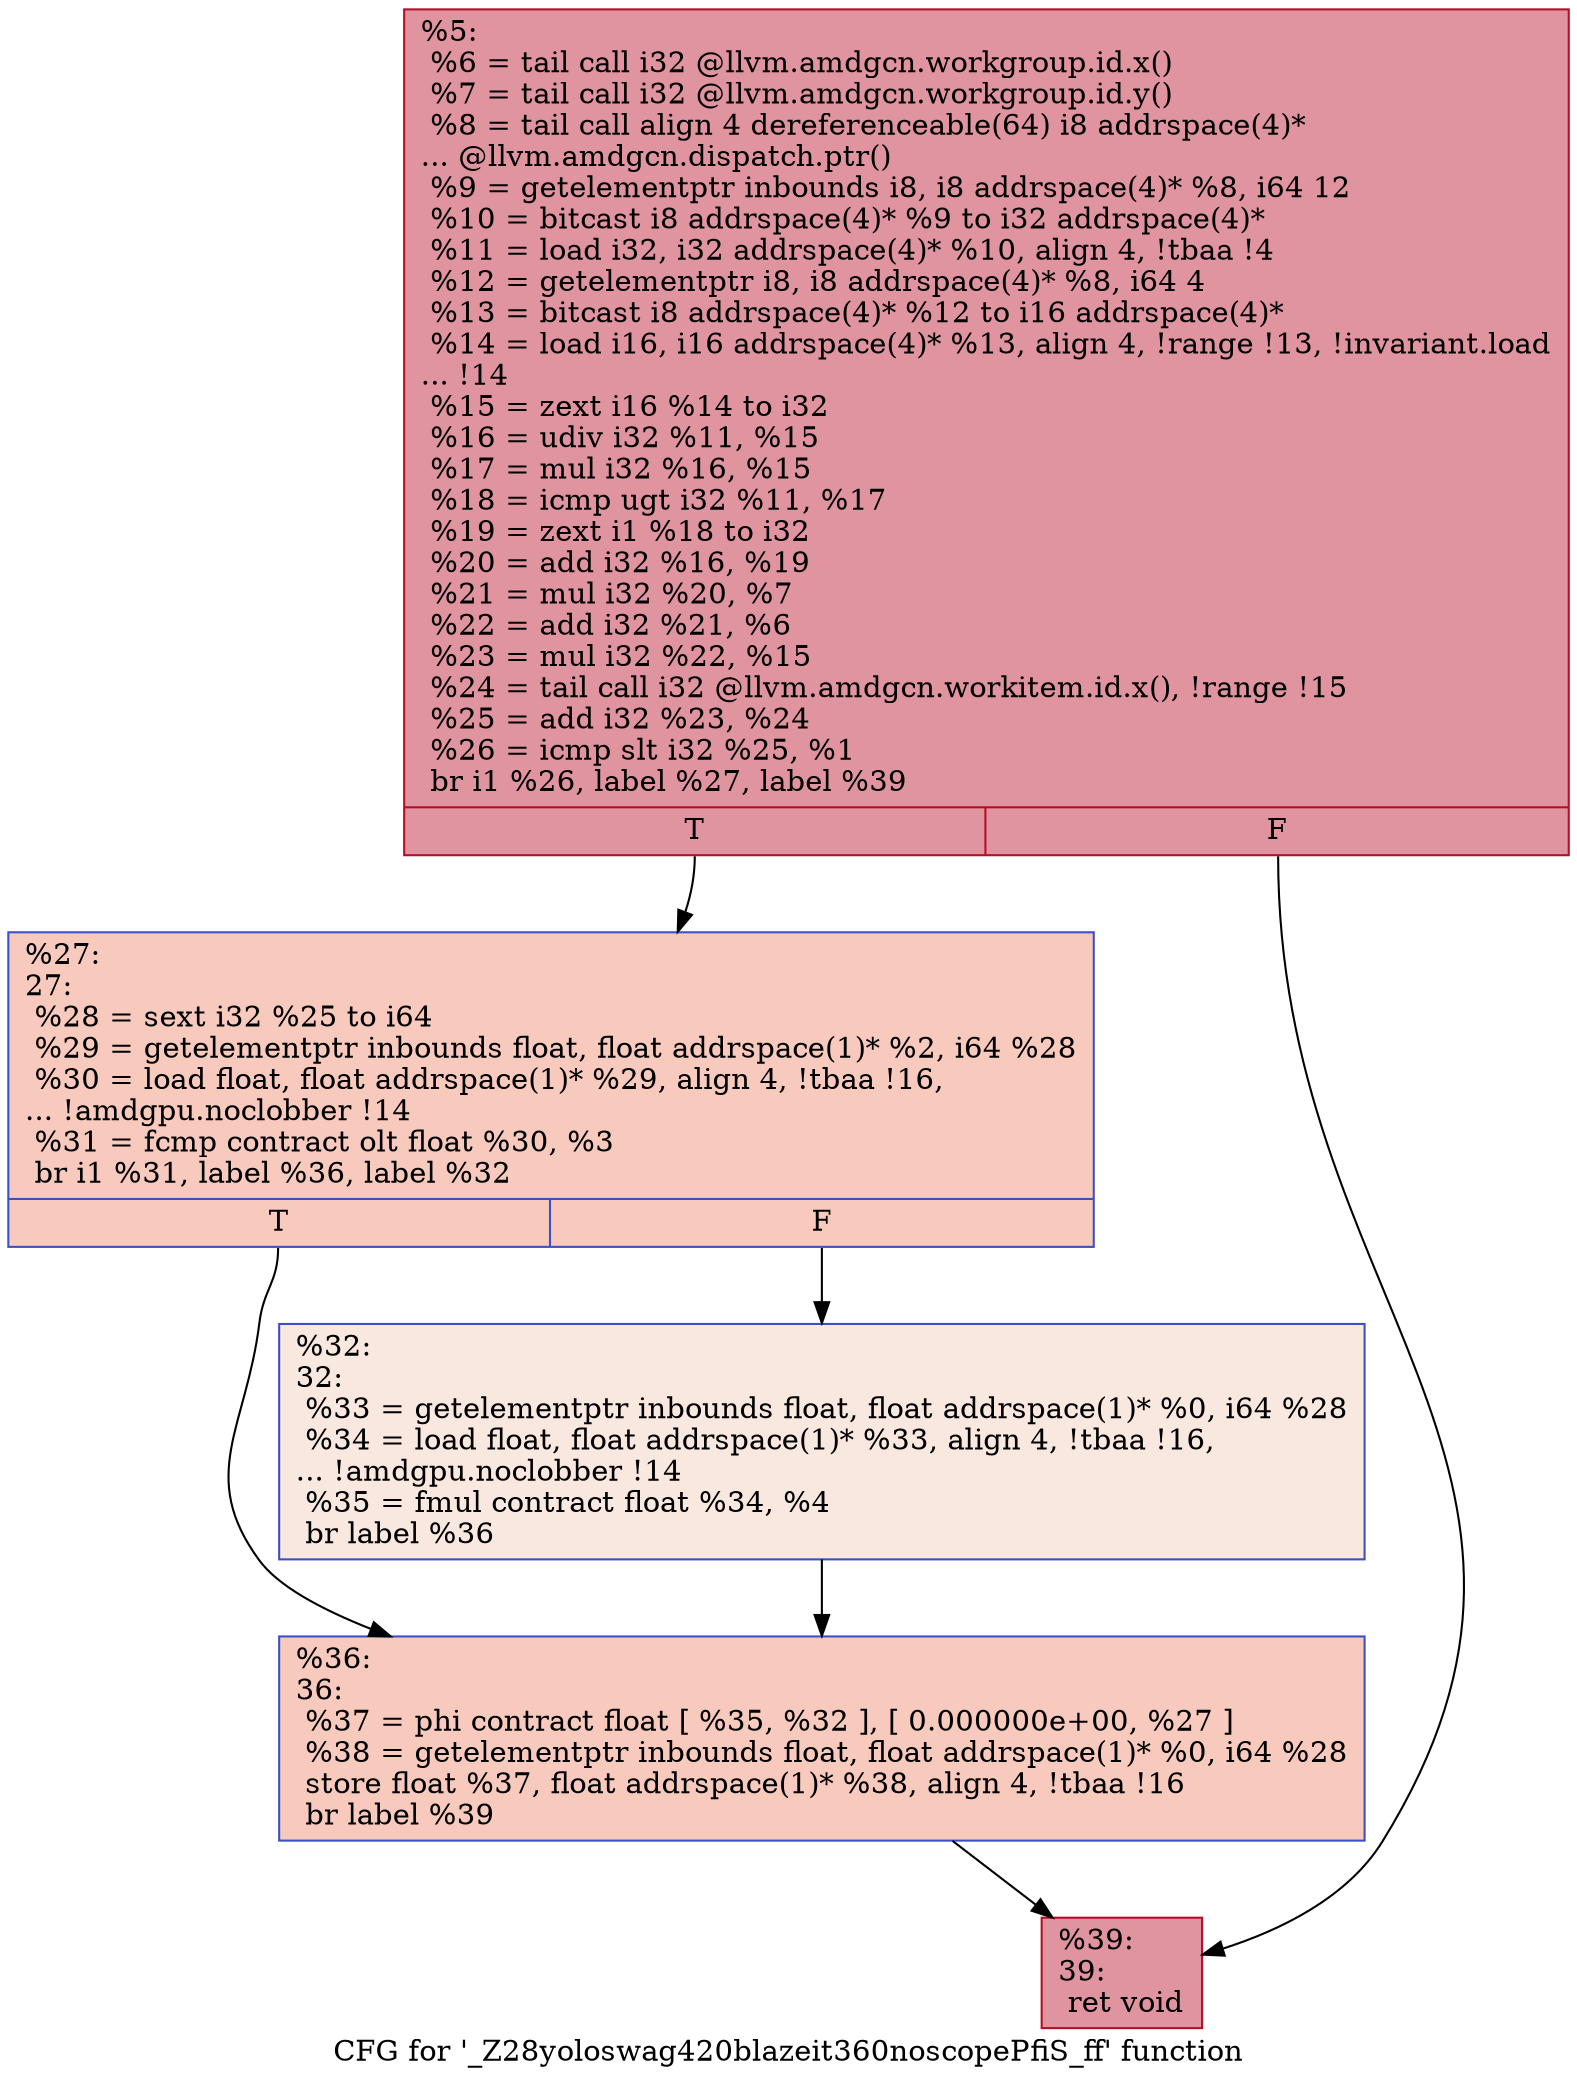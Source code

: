 digraph "CFG for '_Z28yoloswag420blazeit360noscopePfiS_ff' function" {
	label="CFG for '_Z28yoloswag420blazeit360noscopePfiS_ff' function";

	Node0x4c7b670 [shape=record,color="#b70d28ff", style=filled, fillcolor="#b70d2870",label="{%5:\l  %6 = tail call i32 @llvm.amdgcn.workgroup.id.x()\l  %7 = tail call i32 @llvm.amdgcn.workgroup.id.y()\l  %8 = tail call align 4 dereferenceable(64) i8 addrspace(4)*\l... @llvm.amdgcn.dispatch.ptr()\l  %9 = getelementptr inbounds i8, i8 addrspace(4)* %8, i64 12\l  %10 = bitcast i8 addrspace(4)* %9 to i32 addrspace(4)*\l  %11 = load i32, i32 addrspace(4)* %10, align 4, !tbaa !4\l  %12 = getelementptr i8, i8 addrspace(4)* %8, i64 4\l  %13 = bitcast i8 addrspace(4)* %12 to i16 addrspace(4)*\l  %14 = load i16, i16 addrspace(4)* %13, align 4, !range !13, !invariant.load\l... !14\l  %15 = zext i16 %14 to i32\l  %16 = udiv i32 %11, %15\l  %17 = mul i32 %16, %15\l  %18 = icmp ugt i32 %11, %17\l  %19 = zext i1 %18 to i32\l  %20 = add i32 %16, %19\l  %21 = mul i32 %20, %7\l  %22 = add i32 %21, %6\l  %23 = mul i32 %22, %15\l  %24 = tail call i32 @llvm.amdgcn.workitem.id.x(), !range !15\l  %25 = add i32 %23, %24\l  %26 = icmp slt i32 %25, %1\l  br i1 %26, label %27, label %39\l|{<s0>T|<s1>F}}"];
	Node0x4c7b670:s0 -> Node0x4c7dee0;
	Node0x4c7b670:s1 -> Node0x4c7df70;
	Node0x4c7dee0 [shape=record,color="#3d50c3ff", style=filled, fillcolor="#ef886b70",label="{%27:\l27:                                               \l  %28 = sext i32 %25 to i64\l  %29 = getelementptr inbounds float, float addrspace(1)* %2, i64 %28\l  %30 = load float, float addrspace(1)* %29, align 4, !tbaa !16,\l... !amdgpu.noclobber !14\l  %31 = fcmp contract olt float %30, %3\l  br i1 %31, label %36, label %32\l|{<s0>T|<s1>F}}"];
	Node0x4c7dee0:s0 -> Node0x4c7ea50;
	Node0x4c7dee0:s1 -> Node0x4c7eae0;
	Node0x4c7eae0 [shape=record,color="#3d50c3ff", style=filled, fillcolor="#f1ccb870",label="{%32:\l32:                                               \l  %33 = getelementptr inbounds float, float addrspace(1)* %0, i64 %28\l  %34 = load float, float addrspace(1)* %33, align 4, !tbaa !16,\l... !amdgpu.noclobber !14\l  %35 = fmul contract float %34, %4\l  br label %36\l}"];
	Node0x4c7eae0 -> Node0x4c7ea50;
	Node0x4c7ea50 [shape=record,color="#3d50c3ff", style=filled, fillcolor="#ef886b70",label="{%36:\l36:                                               \l  %37 = phi contract float [ %35, %32 ], [ 0.000000e+00, %27 ]\l  %38 = getelementptr inbounds float, float addrspace(1)* %0, i64 %28\l  store float %37, float addrspace(1)* %38, align 4, !tbaa !16\l  br label %39\l}"];
	Node0x4c7ea50 -> Node0x4c7df70;
	Node0x4c7df70 [shape=record,color="#b70d28ff", style=filled, fillcolor="#b70d2870",label="{%39:\l39:                                               \l  ret void\l}"];
}
